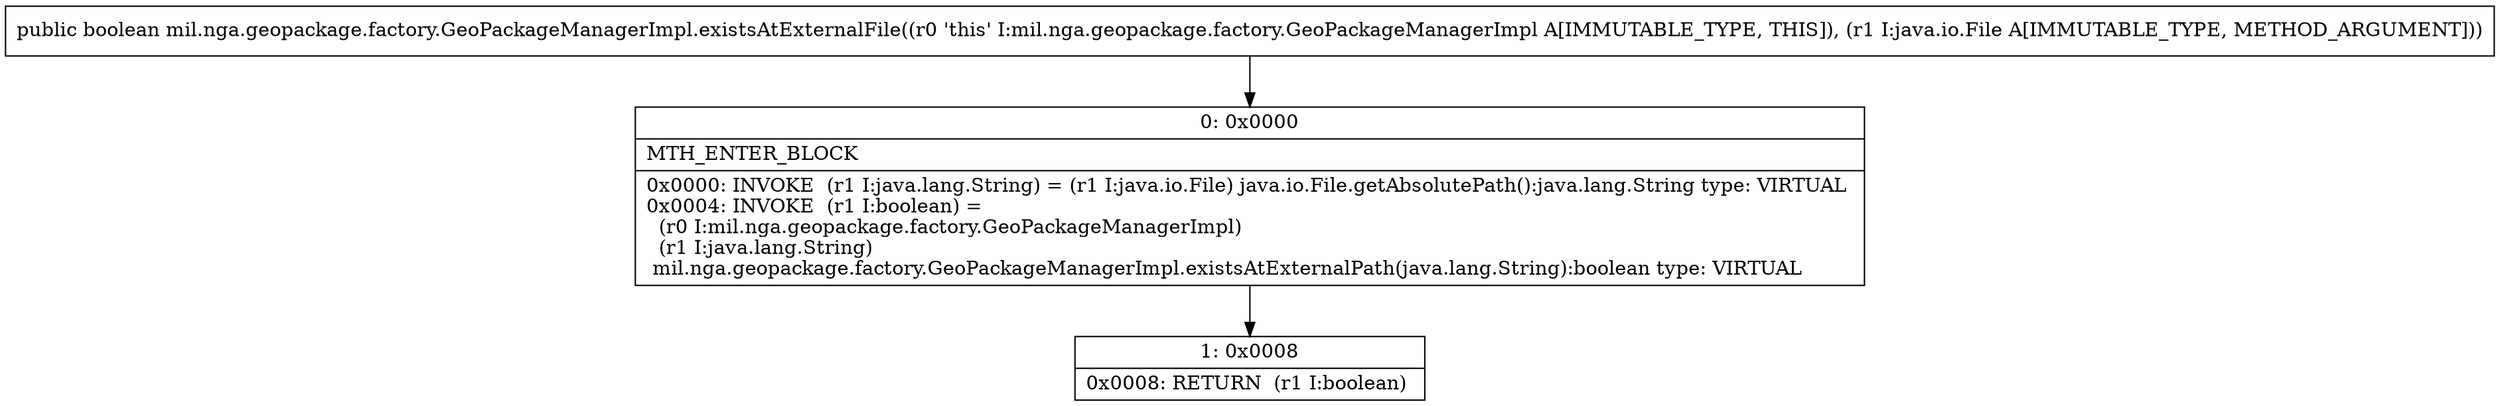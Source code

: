 digraph "CFG formil.nga.geopackage.factory.GeoPackageManagerImpl.existsAtExternalFile(Ljava\/io\/File;)Z" {
Node_0 [shape=record,label="{0\:\ 0x0000|MTH_ENTER_BLOCK\l|0x0000: INVOKE  (r1 I:java.lang.String) = (r1 I:java.io.File) java.io.File.getAbsolutePath():java.lang.String type: VIRTUAL \l0x0004: INVOKE  (r1 I:boolean) = \l  (r0 I:mil.nga.geopackage.factory.GeoPackageManagerImpl)\l  (r1 I:java.lang.String)\l mil.nga.geopackage.factory.GeoPackageManagerImpl.existsAtExternalPath(java.lang.String):boolean type: VIRTUAL \l}"];
Node_1 [shape=record,label="{1\:\ 0x0008|0x0008: RETURN  (r1 I:boolean) \l}"];
MethodNode[shape=record,label="{public boolean mil.nga.geopackage.factory.GeoPackageManagerImpl.existsAtExternalFile((r0 'this' I:mil.nga.geopackage.factory.GeoPackageManagerImpl A[IMMUTABLE_TYPE, THIS]), (r1 I:java.io.File A[IMMUTABLE_TYPE, METHOD_ARGUMENT])) }"];
MethodNode -> Node_0;
Node_0 -> Node_1;
}

